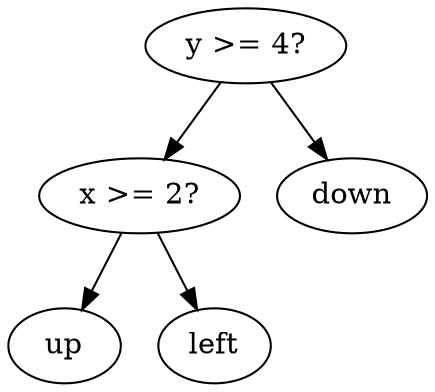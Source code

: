 digraph tree {
    "0x0" [label="y >= 4?"];
    "0x1" [label="x >= 2?"];
    "0x2" [label="up"];
    "0x3" [label="left"];
    "0x4" [label="down"];
    "0x0" -> "0x1";
    "0x0" -> "0x4";
    "0x1" -> "0x2";
    "0x1" -> "0x3";
}
